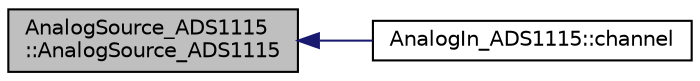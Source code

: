 digraph "AnalogSource_ADS1115::AnalogSource_ADS1115"
{
 // INTERACTIVE_SVG=YES
  edge [fontname="Helvetica",fontsize="10",labelfontname="Helvetica",labelfontsize="10"];
  node [fontname="Helvetica",fontsize="10",shape=record];
  rankdir="LR";
  Node1 [label="AnalogSource_ADS1115\l::AnalogSource_ADS1115",height=0.2,width=0.4,color="black", fillcolor="grey75", style="filled", fontcolor="black"];
  Node1 -> Node2 [dir="back",color="midnightblue",fontsize="10",style="solid",fontname="Helvetica"];
  Node2 [label="AnalogIn_ADS1115::channel",height=0.2,width=0.4,color="black", fillcolor="white", style="filled",URL="$classAnalogIn__ADS1115.html#a17c07e5336f16a81ade36ae2dafc1c67"];
}
